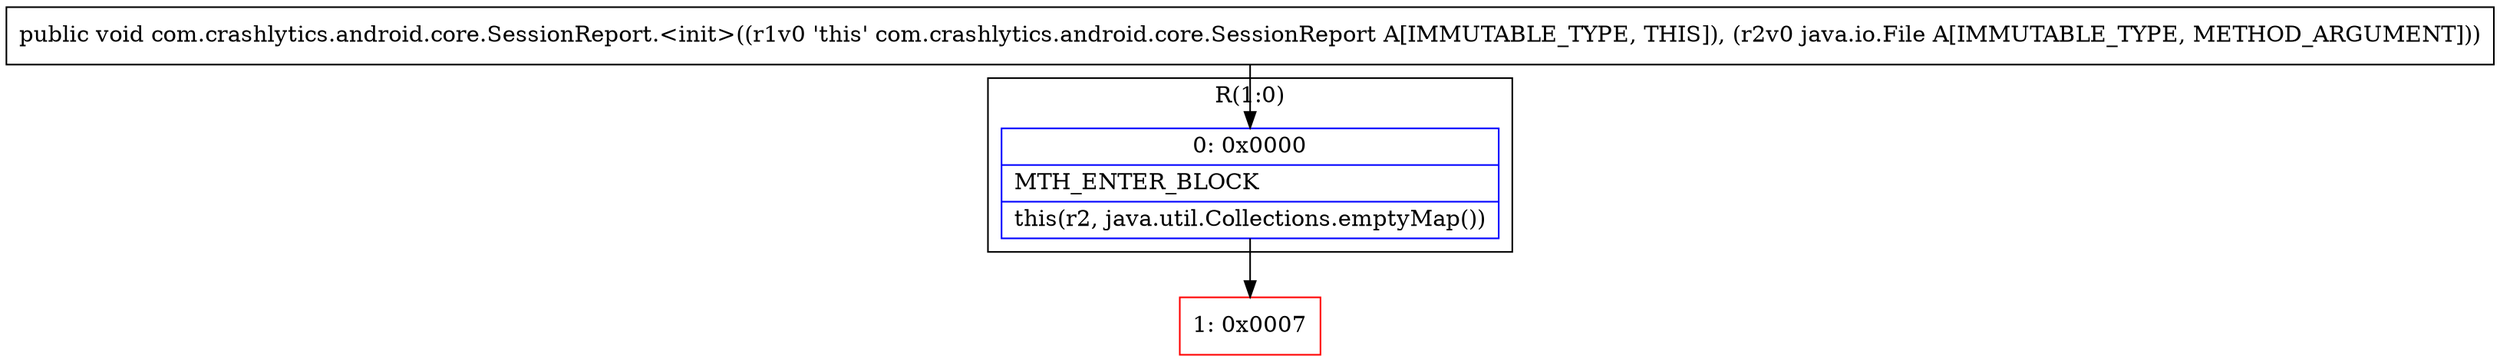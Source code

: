 digraph "CFG forcom.crashlytics.android.core.SessionReport.\<init\>(Ljava\/io\/File;)V" {
subgraph cluster_Region_1466087387 {
label = "R(1:0)";
node [shape=record,color=blue];
Node_0 [shape=record,label="{0\:\ 0x0000|MTH_ENTER_BLOCK\l|this(r2, java.util.Collections.emptyMap())\l}"];
}
Node_1 [shape=record,color=red,label="{1\:\ 0x0007}"];
MethodNode[shape=record,label="{public void com.crashlytics.android.core.SessionReport.\<init\>((r1v0 'this' com.crashlytics.android.core.SessionReport A[IMMUTABLE_TYPE, THIS]), (r2v0 java.io.File A[IMMUTABLE_TYPE, METHOD_ARGUMENT])) }"];
MethodNode -> Node_0;
Node_0 -> Node_1;
}

